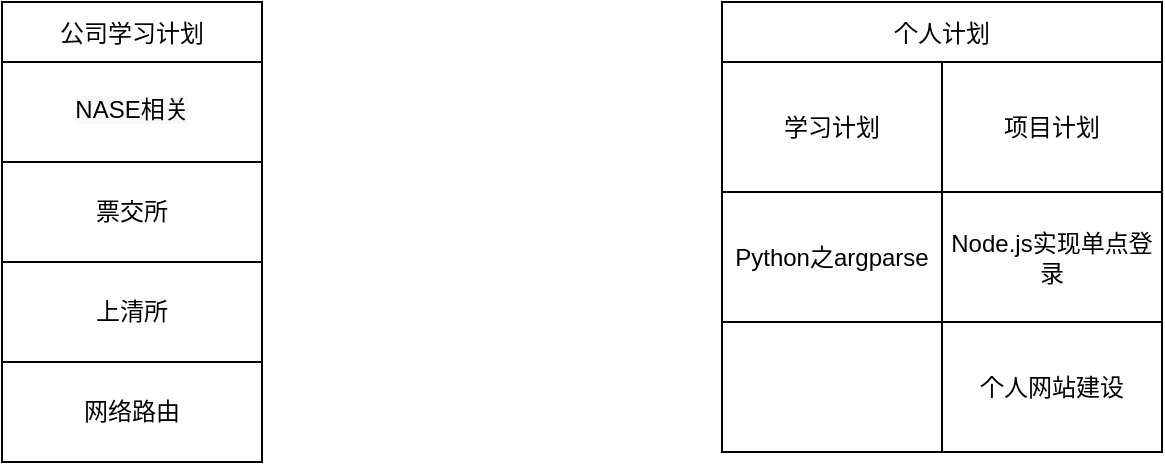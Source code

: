 <mxfile version="20.3.1" type="github" pages="4">
  <diagram id="Jw9HLEhtM-H6NixcfuZA" name="总览">
    <mxGraphModel dx="1038" dy="579" grid="1" gridSize="10" guides="1" tooltips="1" connect="1" arrows="1" fold="1" page="1" pageScale="1" pageWidth="827" pageHeight="1169" math="0" shadow="0">
      <root>
        <mxCell id="0" />
        <mxCell id="1" parent="0" />
        <mxCell id="-Q4PbEb4LlJR933DUh8T-6" value="公司学习计划" style="shape=table;startSize=30;container=1;collapsible=0;childLayout=tableLayout;" parent="1" vertex="1">
          <mxGeometry x="100" y="80" width="130" height="230" as="geometry" />
        </mxCell>
        <mxCell id="-Q4PbEb4LlJR933DUh8T-7" value="" style="shape=tableRow;horizontal=0;startSize=0;swimlaneHead=0;swimlaneBody=0;top=0;left=0;bottom=0;right=0;collapsible=0;dropTarget=0;fillColor=none;points=[[0,0.5],[1,0.5]];portConstraint=eastwest;" parent="-Q4PbEb4LlJR933DUh8T-6" vertex="1">
          <mxGeometry y="30" width="130" height="50" as="geometry" />
        </mxCell>
        <mxCell id="-Q4PbEb4LlJR933DUh8T-8" value="&#xa;&lt;span style=&quot;color: rgb(0, 0, 0); font-family: Helvetica; font-size: 12px; font-style: normal; font-variant-ligatures: normal; font-variant-caps: normal; font-weight: 400; letter-spacing: normal; orphans: 2; text-align: center; text-indent: 0px; text-transform: none; widows: 2; word-spacing: 0px; -webkit-text-stroke-width: 0px; background-color: rgb(248, 249, 250); text-decoration-thickness: initial; text-decoration-style: initial; text-decoration-color: initial; float: none; display: inline !important;&quot;&gt;NASE相关&lt;/span&gt;&#xa;&#xa;" style="shape=partialRectangle;html=1;whiteSpace=wrap;connectable=0;overflow=hidden;fillColor=none;top=0;left=0;bottom=0;right=0;pointerEvents=1;" parent="-Q4PbEb4LlJR933DUh8T-7" vertex="1">
          <mxGeometry width="130" height="50" as="geometry">
            <mxRectangle width="130" height="50" as="alternateBounds" />
          </mxGeometry>
        </mxCell>
        <mxCell id="pl5yGFILm9noBI1Rg3r3-1" style="shape=tableRow;horizontal=0;startSize=0;swimlaneHead=0;swimlaneBody=0;top=0;left=0;bottom=0;right=0;collapsible=0;dropTarget=0;fillColor=none;points=[[0,0.5],[1,0.5]];portConstraint=eastwest;" parent="-Q4PbEb4LlJR933DUh8T-6" vertex="1">
          <mxGeometry y="80" width="130" height="50" as="geometry" />
        </mxCell>
        <mxCell id="pl5yGFILm9noBI1Rg3r3-2" value="票交所" style="shape=partialRectangle;html=1;whiteSpace=wrap;connectable=0;overflow=hidden;fillColor=none;top=0;left=0;bottom=0;right=0;pointerEvents=1;" parent="pl5yGFILm9noBI1Rg3r3-1" vertex="1">
          <mxGeometry width="130" height="50" as="geometry">
            <mxRectangle width="130" height="50" as="alternateBounds" />
          </mxGeometry>
        </mxCell>
        <mxCell id="pl5yGFILm9noBI1Rg3r3-3" style="shape=tableRow;horizontal=0;startSize=0;swimlaneHead=0;swimlaneBody=0;top=0;left=0;bottom=0;right=0;collapsible=0;dropTarget=0;fillColor=none;points=[[0,0.5],[1,0.5]];portConstraint=eastwest;" parent="-Q4PbEb4LlJR933DUh8T-6" vertex="1">
          <mxGeometry y="130" width="130" height="50" as="geometry" />
        </mxCell>
        <mxCell id="pl5yGFILm9noBI1Rg3r3-4" value="上清所" style="shape=partialRectangle;html=1;whiteSpace=wrap;connectable=0;overflow=hidden;fillColor=none;top=0;left=0;bottom=0;right=0;pointerEvents=1;" parent="pl5yGFILm9noBI1Rg3r3-3" vertex="1">
          <mxGeometry width="130" height="50" as="geometry">
            <mxRectangle width="130" height="50" as="alternateBounds" />
          </mxGeometry>
        </mxCell>
        <mxCell id="emMcHBm_vdCBD65B1xIL-1" style="shape=tableRow;horizontal=0;startSize=0;swimlaneHead=0;swimlaneBody=0;top=0;left=0;bottom=0;right=0;collapsible=0;dropTarget=0;fillColor=none;points=[[0,0.5],[1,0.5]];portConstraint=eastwest;" vertex="1" parent="-Q4PbEb4LlJR933DUh8T-6">
          <mxGeometry y="180" width="130" height="50" as="geometry" />
        </mxCell>
        <mxCell id="emMcHBm_vdCBD65B1xIL-2" value="网络路由" style="shape=partialRectangle;html=1;whiteSpace=wrap;connectable=0;overflow=hidden;fillColor=none;top=0;left=0;bottom=0;right=0;pointerEvents=1;" vertex="1" parent="emMcHBm_vdCBD65B1xIL-1">
          <mxGeometry width="130" height="50" as="geometry">
            <mxRectangle width="130" height="50" as="alternateBounds" />
          </mxGeometry>
        </mxCell>
        <mxCell id="-Q4PbEb4LlJR933DUh8T-9" value="个人计划" style="shape=table;startSize=30;container=1;collapsible=0;childLayout=tableLayout;" parent="1" vertex="1">
          <mxGeometry x="460" y="80" width="220" height="225" as="geometry" />
        </mxCell>
        <mxCell id="-Q4PbEb4LlJR933DUh8T-10" value="" style="shape=tableRow;horizontal=0;startSize=0;swimlaneHead=0;swimlaneBody=0;top=0;left=0;bottom=0;right=0;collapsible=0;dropTarget=0;fillColor=none;points=[[0,0.5],[1,0.5]];portConstraint=eastwest;" parent="-Q4PbEb4LlJR933DUh8T-9" vertex="1">
          <mxGeometry y="30" width="220" height="65" as="geometry" />
        </mxCell>
        <mxCell id="-Q4PbEb4LlJR933DUh8T-11" value="学习计划" style="shape=partialRectangle;html=1;whiteSpace=wrap;connectable=0;overflow=hidden;fillColor=none;top=0;left=0;bottom=0;right=0;pointerEvents=1;" parent="-Q4PbEb4LlJR933DUh8T-10" vertex="1">
          <mxGeometry width="110" height="65" as="geometry">
            <mxRectangle width="110" height="65" as="alternateBounds" />
          </mxGeometry>
        </mxCell>
        <mxCell id="-Q4PbEb4LlJR933DUh8T-12" value="项目计划" style="shape=partialRectangle;html=1;whiteSpace=wrap;connectable=0;overflow=hidden;fillColor=none;top=0;left=0;bottom=0;right=0;pointerEvents=1;" parent="-Q4PbEb4LlJR933DUh8T-10" vertex="1">
          <mxGeometry x="110" width="110" height="65" as="geometry">
            <mxRectangle width="110" height="65" as="alternateBounds" />
          </mxGeometry>
        </mxCell>
        <mxCell id="-Q4PbEb4LlJR933DUh8T-13" value="" style="shape=tableRow;horizontal=0;startSize=0;swimlaneHead=0;swimlaneBody=0;top=0;left=0;bottom=0;right=0;collapsible=0;dropTarget=0;fillColor=none;points=[[0,0.5],[1,0.5]];portConstraint=eastwest;" parent="-Q4PbEb4LlJR933DUh8T-9" vertex="1">
          <mxGeometry y="95" width="220" height="65" as="geometry" />
        </mxCell>
        <mxCell id="-Q4PbEb4LlJR933DUh8T-14" value="Python之argparse" style="shape=partialRectangle;html=1;whiteSpace=wrap;connectable=0;overflow=hidden;fillColor=none;top=0;left=0;bottom=0;right=0;pointerEvents=1;" parent="-Q4PbEb4LlJR933DUh8T-13" vertex="1">
          <mxGeometry width="110" height="65" as="geometry">
            <mxRectangle width="110" height="65" as="alternateBounds" />
          </mxGeometry>
        </mxCell>
        <mxCell id="-Q4PbEb4LlJR933DUh8T-15" value="Node.js实现单点登录" style="shape=partialRectangle;html=1;whiteSpace=wrap;connectable=0;overflow=hidden;fillColor=none;top=0;left=0;bottom=0;right=0;pointerEvents=1;" parent="-Q4PbEb4LlJR933DUh8T-13" vertex="1">
          <mxGeometry x="110" width="110" height="65" as="geometry">
            <mxRectangle width="110" height="65" as="alternateBounds" />
          </mxGeometry>
        </mxCell>
        <mxCell id="-Q4PbEb4LlJR933DUh8T-16" style="shape=tableRow;horizontal=0;startSize=0;swimlaneHead=0;swimlaneBody=0;top=0;left=0;bottom=0;right=0;collapsible=0;dropTarget=0;fillColor=none;points=[[0,0.5],[1,0.5]];portConstraint=eastwest;" parent="-Q4PbEb4LlJR933DUh8T-9" vertex="1">
          <mxGeometry y="160" width="220" height="65" as="geometry" />
        </mxCell>
        <mxCell id="-Q4PbEb4LlJR933DUh8T-17" style="shape=partialRectangle;html=1;whiteSpace=wrap;connectable=0;overflow=hidden;fillColor=none;top=0;left=0;bottom=0;right=0;pointerEvents=1;" parent="-Q4PbEb4LlJR933DUh8T-16" vertex="1">
          <mxGeometry width="110" height="65" as="geometry">
            <mxRectangle width="110" height="65" as="alternateBounds" />
          </mxGeometry>
        </mxCell>
        <mxCell id="-Q4PbEb4LlJR933DUh8T-18" value="个人网站建设" style="shape=partialRectangle;html=1;whiteSpace=wrap;connectable=0;overflow=hidden;fillColor=none;top=0;left=0;bottom=0;right=0;pointerEvents=1;" parent="-Q4PbEb4LlJR933DUh8T-16" vertex="1">
          <mxGeometry x="110" width="110" height="65" as="geometry">
            <mxRectangle width="110" height="65" as="alternateBounds" />
          </mxGeometry>
        </mxCell>
      </root>
    </mxGraphModel>
  </diagram>
  <diagram id="SnZzHuHroEWOHU5pDWOy" name="NASE相关">
    <mxGraphModel dx="1038" dy="579" grid="1" gridSize="10" guides="1" tooltips="1" connect="1" arrows="1" fold="1" page="1" pageScale="1" pageWidth="827" pageHeight="1169" math="0" shadow="0">
      <root>
        <mxCell id="0" />
        <mxCell id="1" parent="0" />
        <mxCell id="3Q0mUgDl-Ia8Ntp3xX22-26" value="NASE学习计划" style="shape=table;startSize=30;container=1;collapsible=0;childLayout=tableLayout;" vertex="1" parent="1">
          <mxGeometry x="210" y="30" width="360" height="210" as="geometry" />
        </mxCell>
        <mxCell id="3Q0mUgDl-Ia8Ntp3xX22-27" value="" style="shape=tableRow;horizontal=0;startSize=0;swimlaneHead=0;swimlaneBody=0;top=0;left=0;bottom=0;right=0;collapsible=0;dropTarget=0;fillColor=none;points=[[0,0.5],[1,0.5]];portConstraint=eastwest;" vertex="1" parent="3Q0mUgDl-Ia8Ntp3xX22-26">
          <mxGeometry y="30" width="360" height="30" as="geometry" />
        </mxCell>
        <mxCell id="3Q0mUgDl-Ia8Ntp3xX22-33" value="知识点列表" style="shape=partialRectangle;html=1;whiteSpace=wrap;connectable=0;overflow=hidden;fillColor=none;top=0;left=0;bottom=0;right=0;pointerEvents=1;" vertex="1" parent="3Q0mUgDl-Ia8Ntp3xX22-27">
          <mxGeometry width="120" height="30" as="geometry">
            <mxRectangle width="120" height="30" as="alternateBounds" />
          </mxGeometry>
        </mxCell>
        <mxCell id="3Q0mUgDl-Ia8Ntp3xX22-28" value="完成情况" style="shape=partialRectangle;html=1;whiteSpace=wrap;connectable=0;overflow=hidden;fillColor=none;top=0;left=0;bottom=0;right=0;pointerEvents=1;" vertex="1" parent="3Q0mUgDl-Ia8Ntp3xX22-27">
          <mxGeometry x="120" width="120" height="30" as="geometry">
            <mxRectangle width="120" height="30" as="alternateBounds" />
          </mxGeometry>
        </mxCell>
        <mxCell id="3Q0mUgDl-Ia8Ntp3xX22-29" value="备注" style="shape=partialRectangle;html=1;whiteSpace=wrap;connectable=0;overflow=hidden;fillColor=none;top=0;left=0;bottom=0;right=0;pointerEvents=1;" vertex="1" parent="3Q0mUgDl-Ia8Ntp3xX22-27">
          <mxGeometry x="240" width="120" height="30" as="geometry">
            <mxRectangle width="120" height="30" as="alternateBounds" />
          </mxGeometry>
        </mxCell>
        <mxCell id="3Q0mUgDl-Ia8Ntp3xX22-30" value="" style="shape=tableRow;horizontal=0;startSize=0;swimlaneHead=0;swimlaneBody=0;top=0;left=0;bottom=0;right=0;collapsible=0;dropTarget=0;fillColor=none;points=[[0,0.5],[1,0.5]];portConstraint=eastwest;" vertex="1" parent="3Q0mUgDl-Ia8Ntp3xX22-26">
          <mxGeometry y="60" width="360" height="75" as="geometry" />
        </mxCell>
        <mxCell id="3Q0mUgDl-Ia8Ntp3xX22-34" value="白皮书" style="shape=partialRectangle;html=1;whiteSpace=wrap;connectable=0;overflow=hidden;fillColor=none;top=0;left=0;bottom=0;right=0;pointerEvents=1;" vertex="1" parent="3Q0mUgDl-Ia8Ntp3xX22-30">
          <mxGeometry width="120" height="75" as="geometry">
            <mxRectangle width="120" height="75" as="alternateBounds" />
          </mxGeometry>
        </mxCell>
        <mxCell id="3Q0mUgDl-Ia8Ntp3xX22-31" value="" style="shape=partialRectangle;html=1;whiteSpace=wrap;connectable=0;overflow=hidden;fillColor=none;top=0;left=0;bottom=0;right=0;pointerEvents=1;" vertex="1" parent="3Q0mUgDl-Ia8Ntp3xX22-30">
          <mxGeometry x="120" width="120" height="75" as="geometry">
            <mxRectangle width="120" height="75" as="alternateBounds" />
          </mxGeometry>
        </mxCell>
        <mxCell id="3Q0mUgDl-Ia8Ntp3xX22-32" value="" style="shape=partialRectangle;html=1;whiteSpace=wrap;connectable=0;overflow=hidden;fillColor=none;top=0;left=0;bottom=0;right=0;pointerEvents=1;" vertex="1" parent="3Q0mUgDl-Ia8Ntp3xX22-30">
          <mxGeometry x="240" width="120" height="75" as="geometry">
            <mxRectangle width="120" height="75" as="alternateBounds" />
          </mxGeometry>
        </mxCell>
        <mxCell id="q2Q2dkVJCsQNJZSemYCj-1" style="shape=tableRow;horizontal=0;startSize=0;swimlaneHead=0;swimlaneBody=0;top=0;left=0;bottom=0;right=0;collapsible=0;dropTarget=0;fillColor=none;points=[[0,0.5],[1,0.5]];portConstraint=eastwest;" vertex="1" parent="3Q0mUgDl-Ia8Ntp3xX22-26">
          <mxGeometry y="135" width="360" height="75" as="geometry" />
        </mxCell>
        <mxCell id="q2Q2dkVJCsQNJZSemYCj-2" value="用户手册" style="shape=partialRectangle;html=1;whiteSpace=wrap;connectable=0;overflow=hidden;fillColor=none;top=0;left=0;bottom=0;right=0;pointerEvents=1;" vertex="1" parent="q2Q2dkVJCsQNJZSemYCj-1">
          <mxGeometry width="120" height="75" as="geometry">
            <mxRectangle width="120" height="75" as="alternateBounds" />
          </mxGeometry>
        </mxCell>
        <mxCell id="q2Q2dkVJCsQNJZSemYCj-3" style="shape=partialRectangle;html=1;whiteSpace=wrap;connectable=0;overflow=hidden;fillColor=none;top=0;left=0;bottom=0;right=0;pointerEvents=1;" vertex="1" parent="q2Q2dkVJCsQNJZSemYCj-1">
          <mxGeometry x="120" width="120" height="75" as="geometry">
            <mxRectangle width="120" height="75" as="alternateBounds" />
          </mxGeometry>
        </mxCell>
        <mxCell id="q2Q2dkVJCsQNJZSemYCj-4" style="shape=partialRectangle;html=1;whiteSpace=wrap;connectable=0;overflow=hidden;fillColor=none;top=0;left=0;bottom=0;right=0;pointerEvents=1;" vertex="1" parent="q2Q2dkVJCsQNJZSemYCj-1">
          <mxGeometry x="240" width="120" height="75" as="geometry">
            <mxRectangle width="120" height="75" as="alternateBounds" />
          </mxGeometry>
        </mxCell>
      </root>
    </mxGraphModel>
  </diagram>
  <diagram id="ScoL-kxuymOt9wukGSlU" name="票交所">
    <mxGraphModel dx="1038" dy="579" grid="1" gridSize="10" guides="1" tooltips="1" connect="1" arrows="1" fold="1" page="1" pageScale="1" pageWidth="827" pageHeight="1169" math="0" shadow="0">
      <root>
        <mxCell id="0" />
        <mxCell id="1" parent="0" />
        <mxCell id="lXv5MtnELed1IkGwdSNJ-1" value="配置说明" style="text;html=1;align=center;verticalAlign=middle;resizable=0;points=[];autosize=1;strokeColor=none;fillColor=none;" vertex="1" parent="1">
          <mxGeometry x="35" y="45" width="70" height="30" as="geometry" />
        </mxCell>
        <mxCell id="lXv5MtnELed1IkGwdSNJ-2" value="" style="shape=table;startSize=0;container=1;collapsible=0;childLayout=tableLayout;" vertex="1" parent="1">
          <mxGeometry x="89" y="140" width="650" height="300" as="geometry" />
        </mxCell>
        <mxCell id="lXv5MtnELed1IkGwdSNJ-3" value="" style="shape=tableRow;horizontal=0;startSize=0;swimlaneHead=0;swimlaneBody=0;top=0;left=0;bottom=0;right=0;collapsible=0;dropTarget=0;fillColor=none;points=[[0,0.5],[1,0.5]];portConstraint=eastwest;" vertex="1" parent="lXv5MtnELed1IkGwdSNJ-2">
          <mxGeometry width="650" height="76" as="geometry" />
        </mxCell>
        <mxCell id="lXv5MtnELed1IkGwdSNJ-4" value="硬件型号" style="shape=partialRectangle;html=1;whiteSpace=wrap;connectable=0;overflow=hidden;fillColor=none;top=0;left=0;bottom=0;right=0;pointerEvents=1;" vertex="1" parent="lXv5MtnELed1IkGwdSNJ-3">
          <mxGeometry width="150" height="76" as="geometry">
            <mxRectangle width="150" height="76" as="alternateBounds" />
          </mxGeometry>
        </mxCell>
        <mxCell id="lXv5MtnELed1IkGwdSNJ-5" value="软件版本" style="shape=partialRectangle;html=1;whiteSpace=wrap;connectable=0;overflow=hidden;fillColor=none;top=0;left=0;bottom=0;right=0;pointerEvents=1;" vertex="1" parent="lXv5MtnELed1IkGwdSNJ-3">
          <mxGeometry x="150" width="340" height="76" as="geometry">
            <mxRectangle width="340" height="76" as="alternateBounds" />
          </mxGeometry>
        </mxCell>
        <mxCell id="lXv5MtnELed1IkGwdSNJ-12" value="配置方法" style="shape=partialRectangle;html=1;whiteSpace=wrap;connectable=0;overflow=hidden;fillColor=none;top=0;left=0;bottom=0;right=0;pointerEvents=1;" vertex="1" parent="lXv5MtnELed1IkGwdSNJ-3">
          <mxGeometry x="490" width="160" height="76" as="geometry">
            <mxRectangle width="160" height="76" as="alternateBounds" />
          </mxGeometry>
        </mxCell>
        <mxCell id="lXv5MtnELed1IkGwdSNJ-6" value="" style="shape=tableRow;horizontal=0;startSize=0;swimlaneHead=0;swimlaneBody=0;top=0;left=0;bottom=0;right=0;collapsible=0;dropTarget=0;fillColor=none;points=[[0,0.5],[1,0.5]];portConstraint=eastwest;" vertex="1" parent="lXv5MtnELed1IkGwdSNJ-2">
          <mxGeometry y="76" width="650" height="74" as="geometry" />
        </mxCell>
        <mxCell id="lXv5MtnELed1IkGwdSNJ-7" value="NetSign-J" style="shape=partialRectangle;html=1;whiteSpace=wrap;connectable=0;overflow=hidden;fillColor=none;top=0;left=0;bottom=0;right=0;pointerEvents=1;" vertex="1" parent="lXv5MtnELed1IkGwdSNJ-6">
          <mxGeometry width="150" height="74" as="geometry">
            <mxRectangle width="150" height="74" as="alternateBounds" />
          </mxGeometry>
        </mxCell>
        <mxCell id="lXv5MtnELed1IkGwdSNJ-8" value="&lt;span style=&quot;font-size:12.0pt;font-family:&lt;br/&gt;&amp;quot;Arial&amp;quot;,sans-serif;mso-fareast-font-family:宋体;mso-fareast-theme-font:minor-fareast;&lt;br/&gt;mso-font-kerning:1.0pt;mso-ansi-language:EN-US;mso-fareast-language:ZH-CN;&lt;br/&gt;mso-bidi-language:AR-SA&quot; lang=&quot;EN-US&quot;&gt;SHCPE3.1_NetSignServer5.6.50.2_patch1.0-full&lt;/span&gt;" style="shape=partialRectangle;html=1;whiteSpace=wrap;connectable=0;overflow=hidden;fillColor=none;top=0;left=0;bottom=0;right=0;pointerEvents=1;" vertex="1" parent="lXv5MtnELed1IkGwdSNJ-6">
          <mxGeometry x="150" width="340" height="74" as="geometry">
            <mxRectangle width="340" height="74" as="alternateBounds" />
          </mxGeometry>
        </mxCell>
        <mxCell id="lXv5MtnELed1IkGwdSNJ-13" value="通过&lt;font color=&quot;#ff0000&quot;&gt;产生证书请求&lt;/font&gt;方式，产生非对称密钥" style="shape=partialRectangle;html=1;whiteSpace=wrap;connectable=0;overflow=hidden;fillColor=none;top=0;left=0;bottom=0;right=0;pointerEvents=1;" vertex="1" parent="lXv5MtnELed1IkGwdSNJ-6">
          <mxGeometry x="490" width="160" height="74" as="geometry">
            <mxRectangle width="160" height="74" as="alternateBounds" />
          </mxGeometry>
        </mxCell>
        <mxCell id="lXv5MtnELed1IkGwdSNJ-15" style="shape=tableRow;horizontal=0;startSize=0;swimlaneHead=0;swimlaneBody=0;top=0;left=0;bottom=0;right=0;collapsible=0;dropTarget=0;fillColor=none;points=[[0,0.5],[1,0.5]];portConstraint=eastwest;" vertex="1" parent="lXv5MtnELed1IkGwdSNJ-2">
          <mxGeometry y="150" width="650" height="74" as="geometry" />
        </mxCell>
        <mxCell id="lXv5MtnELed1IkGwdSNJ-16" value="NetSign-J" style="shape=partialRectangle;html=1;whiteSpace=wrap;connectable=0;overflow=hidden;fillColor=none;top=0;left=0;bottom=0;right=0;pointerEvents=1;" vertex="1" parent="lXv5MtnELed1IkGwdSNJ-15">
          <mxGeometry width="150" height="74" as="geometry">
            <mxRectangle width="150" height="74" as="alternateBounds" />
          </mxGeometry>
        </mxCell>
        <mxCell id="lXv5MtnELed1IkGwdSNJ-17" value="&lt;span style=&quot;font-size:12.0pt;font-family:&lt;br/&gt;&amp;quot;Arial&amp;quot;,sans-serif;mso-fareast-font-family:宋体;mso-fareast-theme-font:minor-fareast;&lt;br/&gt;mso-font-kerning:1.0pt;mso-ansi-language:EN-US;mso-fareast-language:ZH-CN;&lt;br/&gt;mso-bidi-language:AR-SA&quot; lang=&quot;EN-US&quot;&gt;CCBC_SHCPE1.1_NetSignServer5.5.40.16_patch2.0-full&lt;/span&gt;" style="shape=partialRectangle;html=1;whiteSpace=wrap;connectable=0;overflow=hidden;fillColor=none;top=0;left=0;bottom=0;right=0;pointerEvents=1;" vertex="1" parent="lXv5MtnELed1IkGwdSNJ-15">
          <mxGeometry x="150" width="340" height="74" as="geometry">
            <mxRectangle width="340" height="74" as="alternateBounds" />
          </mxGeometry>
        </mxCell>
        <mxCell id="lXv5MtnELed1IkGwdSNJ-18" value="&lt;p style=&quot;text-indent:21.0pt;line-height:150%&quot; class=&quot;MsoNormal&quot;&gt;通过&lt;font color=&quot;#ff3333&quot;&gt;密钥对配置&lt;/font&gt;方式产生非对称密钥对，接口传密钥标签导出公钥。&lt;span style=&quot;font-size:12.0pt;line-height:150%;font-family:&amp;quot;Arial&amp;quot;,sans-serif&quot; lang=&quot;EN-US&quot;&gt;&lt;/span&gt;&lt;/p&gt;" style="shape=partialRectangle;html=1;whiteSpace=wrap;connectable=0;overflow=hidden;fillColor=none;top=0;left=0;bottom=0;right=0;pointerEvents=1;" vertex="1" parent="lXv5MtnELed1IkGwdSNJ-15">
          <mxGeometry x="490" width="160" height="74" as="geometry">
            <mxRectangle width="160" height="74" as="alternateBounds" />
          </mxGeometry>
        </mxCell>
        <mxCell id="lXv5MtnELed1IkGwdSNJ-9" value="" style="shape=tableRow;horizontal=0;startSize=0;swimlaneHead=0;swimlaneBody=0;top=0;left=0;bottom=0;right=0;collapsible=0;dropTarget=0;fillColor=none;points=[[0,0.5],[1,0.5]];portConstraint=eastwest;" vertex="1" parent="lXv5MtnELed1IkGwdSNJ-2">
          <mxGeometry y="224" width="650" height="76" as="geometry" />
        </mxCell>
        <mxCell id="lXv5MtnELed1IkGwdSNJ-10" value="NetSign-XE" style="shape=partialRectangle;html=1;whiteSpace=wrap;connectable=0;overflow=hidden;fillColor=none;top=0;left=0;bottom=0;right=0;pointerEvents=1;" vertex="1" parent="lXv5MtnELed1IkGwdSNJ-9">
          <mxGeometry width="150" height="76" as="geometry">
            <mxRectangle width="150" height="76" as="alternateBounds" />
          </mxGeometry>
        </mxCell>
        <mxCell id="lXv5MtnELed1IkGwdSNJ-11" value="&lt;span style=&quot;font-size:12.0pt;font-family:&lt;br/&gt;&amp;quot;Arial&amp;quot;,sans-serif;mso-fareast-font-family:宋体;mso-fareast-theme-font:minor-fareast;&lt;br/&gt;mso-font-kerning:1.0pt;mso-ansi-language:EN-US;mso-fareast-language:ZH-CN;&lt;br/&gt;mso-bidi-language:AR-SA&quot; lang=&quot;EN-US&quot;&gt;XE&lt;/span&gt;&lt;span style=&quot;font-size:12.0pt;font-family:&lt;br/&gt;宋体;mso-ascii-font-family:Arial;mso-fareast-theme-font:minor-fareast;mso-hansi-font-family:&lt;br/&gt;Arial;mso-bidi-font-family:Arial;mso-font-kerning:1.0pt;mso-ansi-language:EN-US;&lt;br/&gt;mso-fareast-language:ZH-CN;mso-bidi-language:AR-SA&quot;&gt;型号为签名验签和票价所报文加解密二合一功能型号&lt;/span&gt;" style="shape=partialRectangle;html=1;whiteSpace=wrap;connectable=0;overflow=hidden;fillColor=none;top=0;left=0;bottom=0;right=0;pointerEvents=1;" vertex="1" parent="lXv5MtnELed1IkGwdSNJ-9">
          <mxGeometry x="150" width="340" height="76" as="geometry">
            <mxRectangle width="340" height="76" as="alternateBounds" />
          </mxGeometry>
        </mxCell>
        <mxCell id="lXv5MtnELed1IkGwdSNJ-14" value="1. 申请国米双证&lt;br&gt;2. 金融机构列表导入票交公钥证书&lt;br&gt;3. 多台签名服务配置同步（资源同步配置）" style="shape=partialRectangle;html=1;whiteSpace=wrap;connectable=0;overflow=hidden;fillColor=none;top=0;left=0;bottom=0;right=0;pointerEvents=1;" vertex="1" parent="lXv5MtnELed1IkGwdSNJ-9">
          <mxGeometry x="490" width="160" height="76" as="geometry">
            <mxRectangle width="160" height="76" as="alternateBounds" />
          </mxGeometry>
        </mxCell>
        <mxCell id="lXv5MtnELed1IkGwdSNJ-20" value="&lt;h1&gt;&lt;/h1&gt;&lt;span style=&quot;font-family: Arial, sans-serif; font-size: 16px;&quot;&gt;&lt;b&gt;NetSign-J&lt;/b&gt;&lt;br&gt;&lt;/span&gt;&lt;p&gt;&lt;span style=&quot;font-size:12.0pt;&lt;br/&gt;font-family:宋体;mso-ascii-font-family:Arial;mso-hansi-font-family:Arial;&lt;br/&gt;mso-bidi-font-family:Arial;mso-font-kerning:1.0pt;mso-ansi-language:EN-US;&lt;br/&gt;mso-fareast-language:ZH-CN;mso-bidi-language:AR-SA;mso-bidi-font-weight:bold&quot;&gt;仅支持票交报文加解密功能&lt;/span&gt;.&lt;/p&gt;" style="text;html=1;strokeColor=none;fillColor=none;spacing=5;spacingTop=-20;whiteSpace=wrap;overflow=hidden;rounded=0;fontColor=#FF3333;" vertex="1" parent="1">
          <mxGeometry x="70" y="465" width="190" height="65" as="geometry" />
        </mxCell>
        <mxCell id="lXv5MtnELed1IkGwdSNJ-21" value="&lt;h1&gt;&lt;/h1&gt;&lt;span style=&quot;font-family: Arial, sans-serif; font-size: 16px;&quot;&gt;&lt;b&gt;NetSign-XE&lt;/b&gt;&lt;br&gt;&lt;/span&gt;&lt;p&gt;&lt;span style=&quot;font-size:12.0pt;font-family:宋体;&lt;br/&gt;mso-ascii-font-family:Arial;mso-fareast-theme-font:minor-fareast;mso-hansi-font-family:&lt;br/&gt;Arial;mso-bidi-font-family:Arial;mso-font-kerning:1.0pt;mso-ansi-language:EN-US;&lt;br/&gt;mso-fareast-language:ZH-CN;mso-bidi-language:AR-SA&quot;&gt;比&lt;/span&gt;&lt;span style=&quot;font-size:12.0pt;font-family:&amp;quot;Arial&amp;quot;,sans-serif;mso-fareast-font-family:&lt;br/&gt;宋体;mso-fareast-theme-font:minor-fareast;mso-font-kerning:1.0pt;mso-ansi-language:&lt;br/&gt;EN-US;mso-fareast-language:ZH-CN;mso-bidi-language:AR-SA&quot; lang=&quot;EN-US&quot;&gt;NetSign-J&lt;/span&gt;&lt;span style=&quot;font-size:12.0pt;font-family:宋体;mso-ascii-font-family:Arial;mso-fareast-theme-font:&lt;br/&gt;minor-fareast;mso-hansi-font-family:Arial;mso-bidi-font-family:Arial;&lt;br/&gt;mso-font-kerning:1.0pt;mso-ansi-language:EN-US;mso-fareast-language:ZH-CN;&lt;br/&gt;mso-bidi-language:AR-SA&quot;&gt;多一块签名验签服务配置&lt;/span&gt;&lt;br&gt;&lt;/p&gt;" style="text;html=1;strokeColor=none;fillColor=none;spacing=5;spacingTop=-20;whiteSpace=wrap;overflow=hidden;rounded=0;fontColor=#FF3333;" vertex="1" parent="1">
          <mxGeometry x="280" y="465" width="190" height="65" as="geometry" />
        </mxCell>
      </root>
    </mxGraphModel>
  </diagram>
  <diagram id="v5ZYRueqcLuOJTFYC7Ex" name="网络路由">
    <mxGraphModel dx="1038" dy="579" grid="1" gridSize="10" guides="1" tooltips="1" connect="1" arrows="1" fold="1" page="1" pageScale="1" pageWidth="827" pageHeight="1169" math="0" shadow="0">
      <root>
        <mxCell id="0" />
        <mxCell id="1" parent="0" />
        <mxCell id="hqCx4RK4rSKsPA3D8SBi-1" value="" style="shape=table;startSize=0;container=1;collapsible=0;childLayout=tableLayout;" vertex="1" parent="1">
          <mxGeometry x="180" y="30" width="306" height="413" as="geometry" />
        </mxCell>
        <mxCell id="hqCx4RK4rSKsPA3D8SBi-2" value="" style="shape=tableRow;horizontal=0;startSize=0;swimlaneHead=0;swimlaneBody=0;top=0;left=0;bottom=0;right=0;collapsible=0;dropTarget=0;fillColor=none;points=[[0,0.5],[1,0.5]];portConstraint=eastwest;" vertex="1" parent="hqCx4RK4rSKsPA3D8SBi-1">
          <mxGeometry width="306" height="103" as="geometry" />
        </mxCell>
        <mxCell id="hqCx4RK4rSKsPA3D8SBi-3" value="静态路由" style="shape=partialRectangle;html=1;whiteSpace=wrap;connectable=0;overflow=hidden;fillColor=none;top=0;left=0;bottom=0;right=0;pointerEvents=1;" vertex="1" parent="hqCx4RK4rSKsPA3D8SBi-2">
          <mxGeometry width="306" height="103" as="geometry">
            <mxRectangle width="306" height="103" as="alternateBounds" />
          </mxGeometry>
        </mxCell>
        <mxCell id="hqCx4RK4rSKsPA3D8SBi-4" value="" style="shape=tableRow;horizontal=0;startSize=0;swimlaneHead=0;swimlaneBody=0;top=0;left=0;bottom=0;right=0;collapsible=0;dropTarget=0;fillColor=none;points=[[0,0.5],[1,0.5]];portConstraint=eastwest;" vertex="1" parent="hqCx4RK4rSKsPA3D8SBi-1">
          <mxGeometry y="103" width="306" height="104" as="geometry" />
        </mxCell>
        <mxCell id="hqCx4RK4rSKsPA3D8SBi-5" value="169.254" style="shape=partialRectangle;html=1;whiteSpace=wrap;connectable=0;overflow=hidden;fillColor=none;top=0;left=0;bottom=0;right=0;pointerEvents=1;" vertex="1" parent="hqCx4RK4rSKsPA3D8SBi-4">
          <mxGeometry width="306" height="104" as="geometry">
            <mxRectangle width="306" height="104" as="alternateBounds" />
          </mxGeometry>
        </mxCell>
        <mxCell id="hqCx4RK4rSKsPA3D8SBi-6" value="" style="shape=tableRow;horizontal=0;startSize=0;swimlaneHead=0;swimlaneBody=0;top=0;left=0;bottom=0;right=0;collapsible=0;dropTarget=0;fillColor=none;points=[[0,0.5],[1,0.5]];portConstraint=eastwest;" vertex="1" parent="hqCx4RK4rSKsPA3D8SBi-1">
          <mxGeometry y="207" width="306" height="103" as="geometry" />
        </mxCell>
        <mxCell id="hqCx4RK4rSKsPA3D8SBi-7" value="单个网卡与static-route的关系" style="shape=partialRectangle;html=1;whiteSpace=wrap;connectable=0;overflow=hidden;fillColor=none;top=0;left=0;bottom=0;right=0;pointerEvents=1;" vertex="1" parent="hqCx4RK4rSKsPA3D8SBi-6">
          <mxGeometry width="306" height="103" as="geometry">
            <mxRectangle width="306" height="103" as="alternateBounds" />
          </mxGeometry>
        </mxCell>
        <mxCell id="hqCx4RK4rSKsPA3D8SBi-8" style="shape=tableRow;horizontal=0;startSize=0;swimlaneHead=0;swimlaneBody=0;top=0;left=0;bottom=0;right=0;collapsible=0;dropTarget=0;fillColor=none;points=[[0,0.5],[1,0.5]];portConstraint=eastwest;" vertex="1" parent="hqCx4RK4rSKsPA3D8SBi-1">
          <mxGeometry y="310" width="306" height="103" as="geometry" />
        </mxCell>
        <mxCell id="hqCx4RK4rSKsPA3D8SBi-9" value="/etc/sysconfig/network与单个网卡中的GATEWAY的区别" style="shape=partialRectangle;html=1;whiteSpace=wrap;connectable=0;overflow=hidden;fillColor=none;top=0;left=0;bottom=0;right=0;pointerEvents=1;" vertex="1" parent="hqCx4RK4rSKsPA3D8SBi-8">
          <mxGeometry width="306" height="103" as="geometry">
            <mxRectangle width="306" height="103" as="alternateBounds" />
          </mxGeometry>
        </mxCell>
      </root>
    </mxGraphModel>
  </diagram>
</mxfile>
